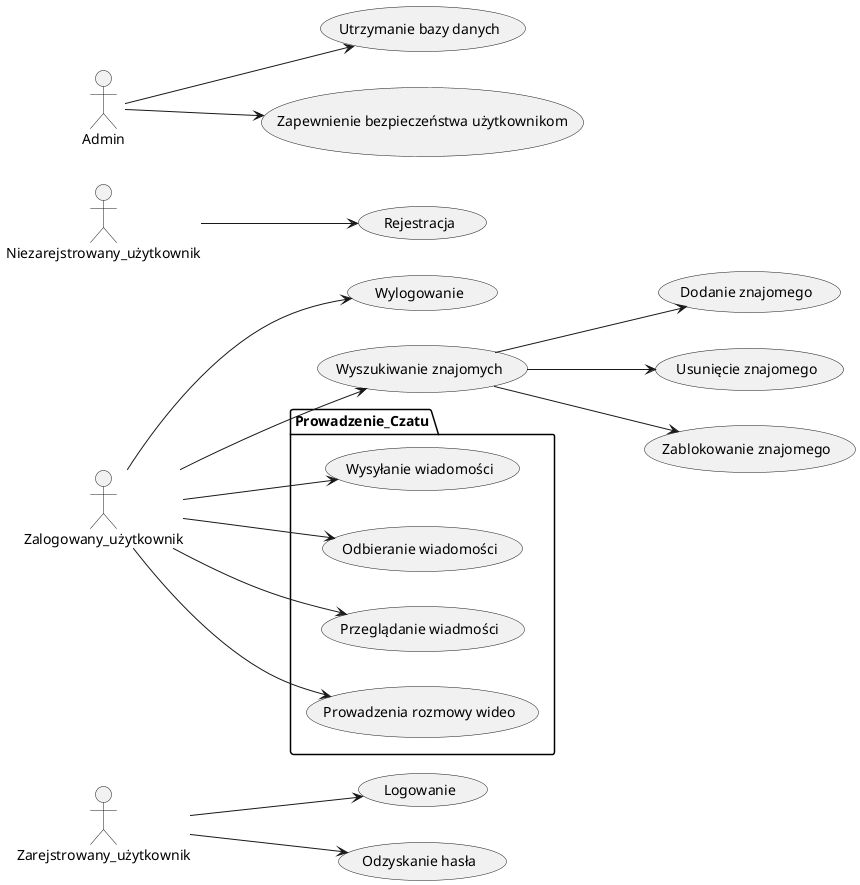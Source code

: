 @startuml
'https://plantuml.com/use-case-diagram

left to right direction

actor Zarejstrowany_użytkownik as RU
actor Zalogowany_użytkownik as ZU
actor Niezarejstrowany_użytkownik as NU
actor Admin as A

package Prowadzenie_Czatu {
  usecase "Wysyłanie wiadomości" as UC1
  usecase "Odbieranie wiadomości" as UC2
  usecase "Przeglądanie wiadmości" as UC3
  usecase "Prowadzenia rozmowy wideo" as UC4
}



ZU --> UC1
ZU --> UC2

ZU --> UC3
ZU --> UC4

ZU --> (Wylogowanie)
ZU --> (Wyszukiwanie znajomych)
(Wyszukiwanie znajomych) --> (Dodanie znajomego)
(Wyszukiwanie znajomych) --> (Usunięcie znajomego)
(Wyszukiwanie znajomych) --> (Zablokowanie znajomego)


RU --> (Logowanie)
RU --> (Odzyskanie hasła)

NU --> (Rejestracja)

A --> (Utrzymanie bazy danych)
A --> (Zapewnienie bezpieczeństwa użytkownikom)


@enduml
